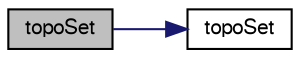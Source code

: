 digraph "topoSet"
{
  bgcolor="transparent";
  edge [fontname="FreeSans",fontsize="10",labelfontname="FreeSans",labelfontsize="10"];
  node [fontname="FreeSans",fontsize="10",shape=record];
  rankdir="LR";
  Node642 [label="topoSet",height=0.2,width=0.4,color="black", fillcolor="grey75", style="filled", fontcolor="black"];
  Node642 -> Node643 [color="midnightblue",fontsize="10",style="solid",fontname="FreeSans"];
  Node643 [label="topoSet",height=0.2,width=0.4,color="black",URL="$a25462.html#aaa6634bed9f13ac586ef8e28800a67a3",tooltip="Disallow default bitwise copy construct. "];
}
